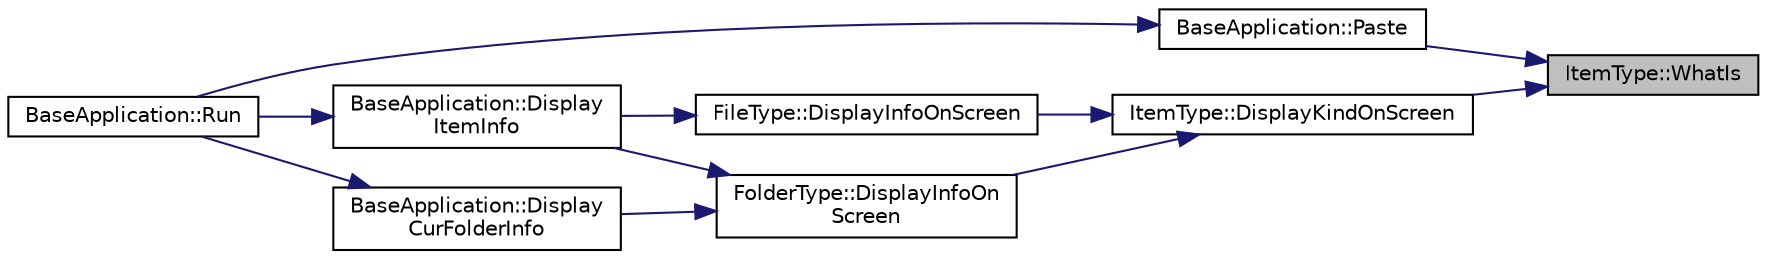 digraph "ItemType::WhatIs"
{
 // LATEX_PDF_SIZE
  edge [fontname="Helvetica",fontsize="10",labelfontname="Helvetica",labelfontsize="10"];
  node [fontname="Helvetica",fontsize="10",shape=record];
  rankdir="RL";
  Node253 [label="ItemType::WhatIs",height=0.2,width=0.4,color="black", fillcolor="grey75", style="filled", fontcolor="black",tooltip="Get ItemType kind."];
  Node253 -> Node254 [dir="back",color="midnightblue",fontsize="10",style="solid",fontname="Helvetica"];
  Node254 [label="BaseApplication::Paste",height=0.2,width=0.4,color="black", fillcolor="white", style="filled",URL="$class_base_application.html#a567c67b347b15a02f194fa0d39d744f1",tooltip="paste Item. @detail operation paste [value] paste [target] paste heap data to Value default value is ..."];
  Node254 -> Node255 [dir="back",color="midnightblue",fontsize="10",style="solid",fontname="Helvetica"];
  Node255 [label="BaseApplication::Run",height=0.2,width=0.4,color="black", fillcolor="white", style="filled",URL="$class_base_application.html#a8f2ce8add401a3b537f041df9f7ef978",tooltip="Program driver."];
  Node253 -> Node256 [dir="back",color="midnightblue",fontsize="10",style="solid",fontname="Helvetica"];
  Node256 [label="ItemType::DisplayKindOnScreen",height=0.2,width=0.4,color="black", fillcolor="white", style="filled",URL="$class_item_type.html#ade53ef633d2eb9a0187e8ffb9a2bb45a",tooltip="Display Item Kind on screen."];
  Node256 -> Node257 [dir="back",color="midnightblue",fontsize="10",style="solid",fontname="Helvetica"];
  Node257 [label="FileType::DisplayInfoOnScreen",height=0.2,width=0.4,color="black", fillcolor="white", style="filled",URL="$class_file_type.html#a0cb789c731bc317db67ff5e8b604a61b",tooltip="Display file Info on screen."];
  Node257 -> Node258 [dir="back",color="midnightblue",fontsize="10",style="solid",fontname="Helvetica"];
  Node258 [label="BaseApplication::Display\lItemInfo",height=0.2,width=0.4,color="black", fillcolor="white", style="filled",URL="$class_base_application.html#a8a64db7c6a721e65f4736b0fb3f0414e",tooltip="Display the Current Item Information which is in currentfolder on Screen. @detail operation info [Val..."];
  Node258 -> Node255 [dir="back",color="midnightblue",fontsize="10",style="solid",fontname="Helvetica"];
  Node256 -> Node259 [dir="back",color="midnightblue",fontsize="10",style="solid",fontname="Helvetica"];
  Node259 [label="FolderType::DisplayInfoOn\lScreen",height=0.2,width=0.4,color="black", fillcolor="white", style="filled",URL="$class_folder_type.html#a85827a860398d67cfd077cf6c82273c1",tooltip="Display Folder Info on screen."];
  Node259 -> Node258 [dir="back",color="midnightblue",fontsize="10",style="solid",fontname="Helvetica"];
  Node259 -> Node260 [dir="back",color="midnightblue",fontsize="10",style="solid",fontname="Helvetica"];
  Node260 [label="BaseApplication::Display\lCurFolderInfo",height=0.2,width=0.4,color="black", fillcolor="white", style="filled",URL="$class_base_application.html#ab148ad93c31b69939c8b8f628fe65eb2",tooltip="Display the Current Folder Information on Screen."];
  Node260 -> Node255 [dir="back",color="midnightblue",fontsize="10",style="solid",fontname="Helvetica"];
}
